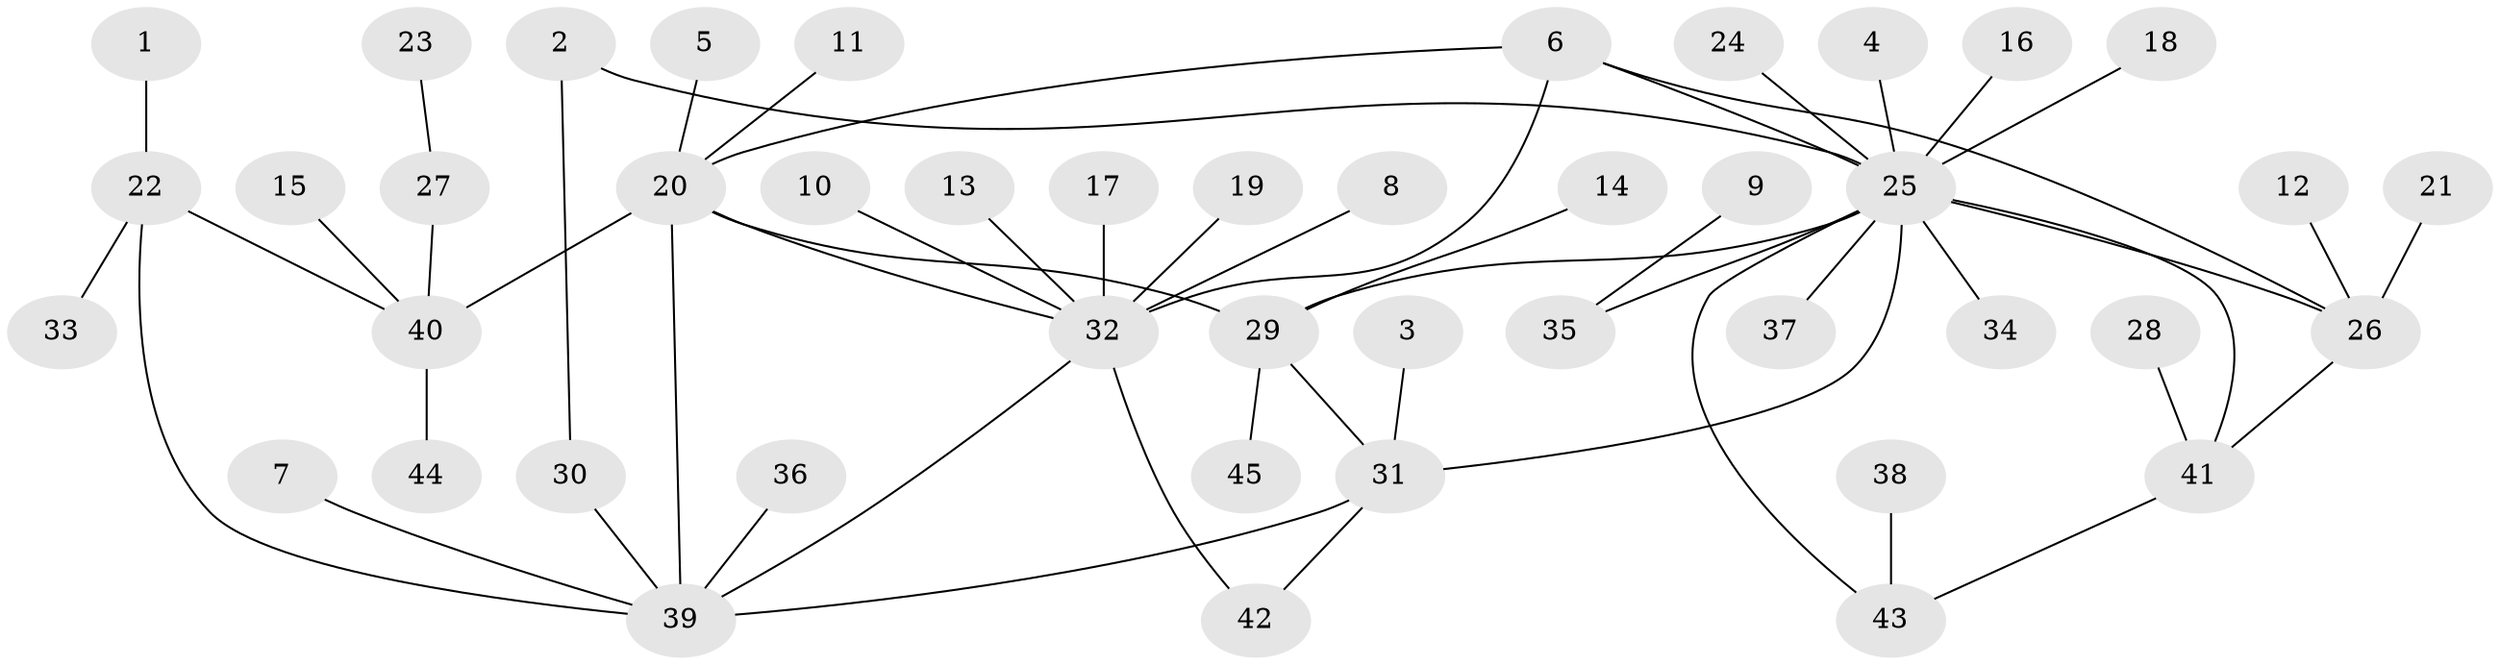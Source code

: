 // original degree distribution, {2: 0.14444444444444443, 10: 0.011111111111111112, 11: 0.011111111111111112, 7: 0.03333333333333333, 15: 0.011111111111111112, 6: 0.022222222222222223, 1: 0.6111111111111112, 8: 0.011111111111111112, 3: 0.07777777777777778, 4: 0.05555555555555555, 5: 0.011111111111111112}
// Generated by graph-tools (version 1.1) at 2025/49/03/09/25 03:49:47]
// undirected, 45 vertices, 55 edges
graph export_dot {
graph [start="1"]
  node [color=gray90,style=filled];
  1;
  2;
  3;
  4;
  5;
  6;
  7;
  8;
  9;
  10;
  11;
  12;
  13;
  14;
  15;
  16;
  17;
  18;
  19;
  20;
  21;
  22;
  23;
  24;
  25;
  26;
  27;
  28;
  29;
  30;
  31;
  32;
  33;
  34;
  35;
  36;
  37;
  38;
  39;
  40;
  41;
  42;
  43;
  44;
  45;
  1 -- 22 [weight=1.0];
  2 -- 25 [weight=1.0];
  2 -- 30 [weight=1.0];
  3 -- 31 [weight=1.0];
  4 -- 25 [weight=1.0];
  5 -- 20 [weight=1.0];
  6 -- 20 [weight=1.0];
  6 -- 25 [weight=1.0];
  6 -- 26 [weight=1.0];
  6 -- 32 [weight=1.0];
  7 -- 39 [weight=1.0];
  8 -- 32 [weight=1.0];
  9 -- 35 [weight=1.0];
  10 -- 32 [weight=1.0];
  11 -- 20 [weight=1.0];
  12 -- 26 [weight=1.0];
  13 -- 32 [weight=1.0];
  14 -- 29 [weight=1.0];
  15 -- 40 [weight=1.0];
  16 -- 25 [weight=1.0];
  17 -- 32 [weight=1.0];
  18 -- 25 [weight=1.0];
  19 -- 32 [weight=1.0];
  20 -- 29 [weight=1.0];
  20 -- 32 [weight=1.0];
  20 -- 39 [weight=1.0];
  20 -- 40 [weight=1.0];
  21 -- 26 [weight=1.0];
  22 -- 33 [weight=1.0];
  22 -- 39 [weight=1.0];
  22 -- 40 [weight=1.0];
  23 -- 27 [weight=1.0];
  24 -- 25 [weight=1.0];
  25 -- 26 [weight=1.0];
  25 -- 29 [weight=1.0];
  25 -- 31 [weight=1.0];
  25 -- 34 [weight=1.0];
  25 -- 35 [weight=1.0];
  25 -- 37 [weight=1.0];
  25 -- 41 [weight=1.0];
  25 -- 43 [weight=1.0];
  26 -- 41 [weight=1.0];
  27 -- 40 [weight=1.0];
  28 -- 41 [weight=1.0];
  29 -- 31 [weight=1.0];
  29 -- 45 [weight=1.0];
  30 -- 39 [weight=1.0];
  31 -- 39 [weight=1.0];
  31 -- 42 [weight=1.0];
  32 -- 39 [weight=1.0];
  32 -- 42 [weight=1.0];
  36 -- 39 [weight=1.0];
  38 -- 43 [weight=1.0];
  40 -- 44 [weight=1.0];
  41 -- 43 [weight=1.0];
}

